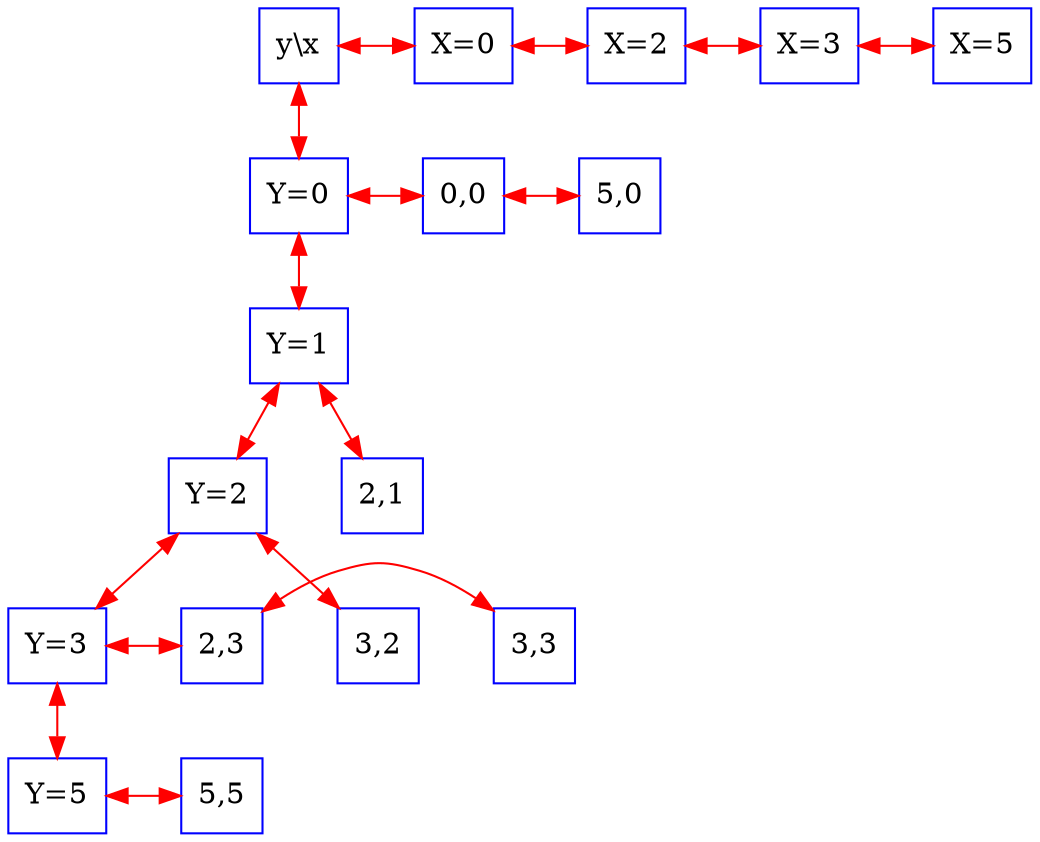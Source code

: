 digraph G {
rankdir = TB;
node [shape=rectangle, color=blue, height=0.5, width=0.5];
edge [color= red];
graph[ nodesep = 0.5];
nodeXY [label="y\\x"];
nodeX0 [label="X=0"];
nodeX2 [label="X=2"];
nodeX3 [label="X=3"];
nodeX5 [label="X=5"];

nodeY0 [label="Y=0"];
nodeY1 [label="Y=1"];
nodeY2 [label="Y=2"];
nodeY3 [label="Y=3"];
nodeY5 [label="Y=5"];

nodev00 [label="0,0"];
nodev50 [label="5,0"];
nodev21 [label="2,1"];
nodev32 [label="3,2"];
nodev23 [label="2,3"];
nodev33 [label="3,3"];
nodev55 [label="5,5"];

nodeXY -> nodeX0 [dir=both];
nodeX0 -> nodeX2 [dir=both];
nodeX2 -> nodeX3 [dir=both];
nodeX3 -> nodeX5 [dir=both];

nodeXY -> nodeY0 [dir=both];
nodeY0 -> nodeY1 [dir=both];
nodeY1 -> nodeY2 [dir=both];
nodeY2 -> nodeY3 [dir=both];
nodeY3 -> nodeY5 [dir=both];

nodeY0 -> nodev00 [dir=both];
nodev00 -> nodev50 [constraint=false, dir=both];
nodeY1 -> nodev21 [dir=both];
nodeY2 -> nodev32 [dir=both];
nodeY3 -> nodev23 [dir=both];
nodev23 -> nodev33 [constraint=false, dir=both];
nodeY5 -> nodev55 [dir=both];

{ rank=same; nodeXY; nodeX0; nodeX2; nodeX3; nodeX5; }
{rank=same; nodeY0; nodev00; nodev50; }
{rank=same; nodeY3; nodev23; nodev33; }
{rank=same; nodeY5; nodev55; }

}

